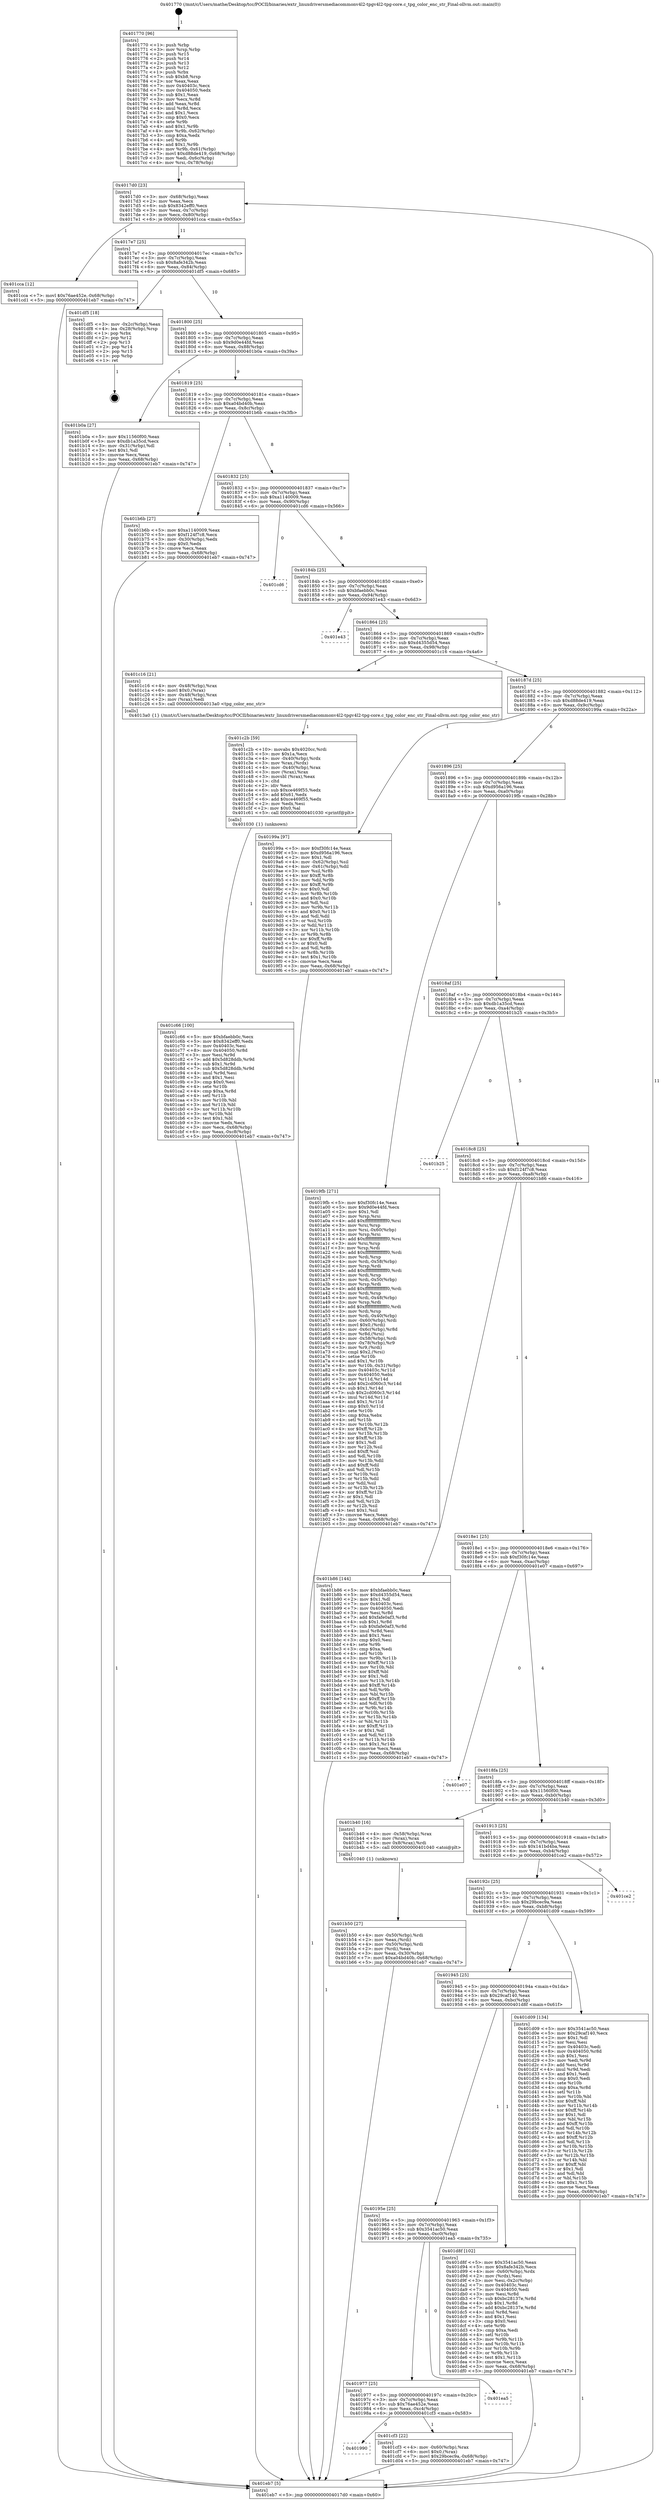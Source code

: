 digraph "0x401770" {
  label = "0x401770 (/mnt/c/Users/mathe/Desktop/tcc/POCII/binaries/extr_linuxdriversmediacommonv4l2-tpgv4l2-tpg-core.c_tpg_color_enc_str_Final-ollvm.out::main(0))"
  labelloc = "t"
  node[shape=record]

  Entry [label="",width=0.3,height=0.3,shape=circle,fillcolor=black,style=filled]
  "0x4017d0" [label="{
     0x4017d0 [23]\l
     | [instrs]\l
     &nbsp;&nbsp;0x4017d0 \<+3\>: mov -0x68(%rbp),%eax\l
     &nbsp;&nbsp;0x4017d3 \<+2\>: mov %eax,%ecx\l
     &nbsp;&nbsp;0x4017d5 \<+6\>: sub $0x8342eff0,%ecx\l
     &nbsp;&nbsp;0x4017db \<+3\>: mov %eax,-0x7c(%rbp)\l
     &nbsp;&nbsp;0x4017de \<+3\>: mov %ecx,-0x80(%rbp)\l
     &nbsp;&nbsp;0x4017e1 \<+6\>: je 0000000000401cca \<main+0x55a\>\l
  }"]
  "0x401cca" [label="{
     0x401cca [12]\l
     | [instrs]\l
     &nbsp;&nbsp;0x401cca \<+7\>: movl $0x76ae452e,-0x68(%rbp)\l
     &nbsp;&nbsp;0x401cd1 \<+5\>: jmp 0000000000401eb7 \<main+0x747\>\l
  }"]
  "0x4017e7" [label="{
     0x4017e7 [25]\l
     | [instrs]\l
     &nbsp;&nbsp;0x4017e7 \<+5\>: jmp 00000000004017ec \<main+0x7c\>\l
     &nbsp;&nbsp;0x4017ec \<+3\>: mov -0x7c(%rbp),%eax\l
     &nbsp;&nbsp;0x4017ef \<+5\>: sub $0x8afe342b,%eax\l
     &nbsp;&nbsp;0x4017f4 \<+6\>: mov %eax,-0x84(%rbp)\l
     &nbsp;&nbsp;0x4017fa \<+6\>: je 0000000000401df5 \<main+0x685\>\l
  }"]
  Exit [label="",width=0.3,height=0.3,shape=circle,fillcolor=black,style=filled,peripheries=2]
  "0x401df5" [label="{
     0x401df5 [18]\l
     | [instrs]\l
     &nbsp;&nbsp;0x401df5 \<+3\>: mov -0x2c(%rbp),%eax\l
     &nbsp;&nbsp;0x401df8 \<+4\>: lea -0x28(%rbp),%rsp\l
     &nbsp;&nbsp;0x401dfc \<+1\>: pop %rbx\l
     &nbsp;&nbsp;0x401dfd \<+2\>: pop %r12\l
     &nbsp;&nbsp;0x401dff \<+2\>: pop %r13\l
     &nbsp;&nbsp;0x401e01 \<+2\>: pop %r14\l
     &nbsp;&nbsp;0x401e03 \<+2\>: pop %r15\l
     &nbsp;&nbsp;0x401e05 \<+1\>: pop %rbp\l
     &nbsp;&nbsp;0x401e06 \<+1\>: ret\l
  }"]
  "0x401800" [label="{
     0x401800 [25]\l
     | [instrs]\l
     &nbsp;&nbsp;0x401800 \<+5\>: jmp 0000000000401805 \<main+0x95\>\l
     &nbsp;&nbsp;0x401805 \<+3\>: mov -0x7c(%rbp),%eax\l
     &nbsp;&nbsp;0x401808 \<+5\>: sub $0x9d0e44fd,%eax\l
     &nbsp;&nbsp;0x40180d \<+6\>: mov %eax,-0x88(%rbp)\l
     &nbsp;&nbsp;0x401813 \<+6\>: je 0000000000401b0a \<main+0x39a\>\l
  }"]
  "0x401990" [label="{
     0x401990\l
  }", style=dashed]
  "0x401b0a" [label="{
     0x401b0a [27]\l
     | [instrs]\l
     &nbsp;&nbsp;0x401b0a \<+5\>: mov $0x11560f00,%eax\l
     &nbsp;&nbsp;0x401b0f \<+5\>: mov $0xdb1a35cd,%ecx\l
     &nbsp;&nbsp;0x401b14 \<+3\>: mov -0x31(%rbp),%dl\l
     &nbsp;&nbsp;0x401b17 \<+3\>: test $0x1,%dl\l
     &nbsp;&nbsp;0x401b1a \<+3\>: cmovne %ecx,%eax\l
     &nbsp;&nbsp;0x401b1d \<+3\>: mov %eax,-0x68(%rbp)\l
     &nbsp;&nbsp;0x401b20 \<+5\>: jmp 0000000000401eb7 \<main+0x747\>\l
  }"]
  "0x401819" [label="{
     0x401819 [25]\l
     | [instrs]\l
     &nbsp;&nbsp;0x401819 \<+5\>: jmp 000000000040181e \<main+0xae\>\l
     &nbsp;&nbsp;0x40181e \<+3\>: mov -0x7c(%rbp),%eax\l
     &nbsp;&nbsp;0x401821 \<+5\>: sub $0xa04bd40b,%eax\l
     &nbsp;&nbsp;0x401826 \<+6\>: mov %eax,-0x8c(%rbp)\l
     &nbsp;&nbsp;0x40182c \<+6\>: je 0000000000401b6b \<main+0x3fb\>\l
  }"]
  "0x401cf3" [label="{
     0x401cf3 [22]\l
     | [instrs]\l
     &nbsp;&nbsp;0x401cf3 \<+4\>: mov -0x60(%rbp),%rax\l
     &nbsp;&nbsp;0x401cf7 \<+6\>: movl $0x0,(%rax)\l
     &nbsp;&nbsp;0x401cfd \<+7\>: movl $0x29bcec9a,-0x68(%rbp)\l
     &nbsp;&nbsp;0x401d04 \<+5\>: jmp 0000000000401eb7 \<main+0x747\>\l
  }"]
  "0x401b6b" [label="{
     0x401b6b [27]\l
     | [instrs]\l
     &nbsp;&nbsp;0x401b6b \<+5\>: mov $0xa1140009,%eax\l
     &nbsp;&nbsp;0x401b70 \<+5\>: mov $0xf124f7c8,%ecx\l
     &nbsp;&nbsp;0x401b75 \<+3\>: mov -0x30(%rbp),%edx\l
     &nbsp;&nbsp;0x401b78 \<+3\>: cmp $0x0,%edx\l
     &nbsp;&nbsp;0x401b7b \<+3\>: cmove %ecx,%eax\l
     &nbsp;&nbsp;0x401b7e \<+3\>: mov %eax,-0x68(%rbp)\l
     &nbsp;&nbsp;0x401b81 \<+5\>: jmp 0000000000401eb7 \<main+0x747\>\l
  }"]
  "0x401832" [label="{
     0x401832 [25]\l
     | [instrs]\l
     &nbsp;&nbsp;0x401832 \<+5\>: jmp 0000000000401837 \<main+0xc7\>\l
     &nbsp;&nbsp;0x401837 \<+3\>: mov -0x7c(%rbp),%eax\l
     &nbsp;&nbsp;0x40183a \<+5\>: sub $0xa1140009,%eax\l
     &nbsp;&nbsp;0x40183f \<+6\>: mov %eax,-0x90(%rbp)\l
     &nbsp;&nbsp;0x401845 \<+6\>: je 0000000000401cd6 \<main+0x566\>\l
  }"]
  "0x401977" [label="{
     0x401977 [25]\l
     | [instrs]\l
     &nbsp;&nbsp;0x401977 \<+5\>: jmp 000000000040197c \<main+0x20c\>\l
     &nbsp;&nbsp;0x40197c \<+3\>: mov -0x7c(%rbp),%eax\l
     &nbsp;&nbsp;0x40197f \<+5\>: sub $0x76ae452e,%eax\l
     &nbsp;&nbsp;0x401984 \<+6\>: mov %eax,-0xc4(%rbp)\l
     &nbsp;&nbsp;0x40198a \<+6\>: je 0000000000401cf3 \<main+0x583\>\l
  }"]
  "0x401cd6" [label="{
     0x401cd6\l
  }", style=dashed]
  "0x40184b" [label="{
     0x40184b [25]\l
     | [instrs]\l
     &nbsp;&nbsp;0x40184b \<+5\>: jmp 0000000000401850 \<main+0xe0\>\l
     &nbsp;&nbsp;0x401850 \<+3\>: mov -0x7c(%rbp),%eax\l
     &nbsp;&nbsp;0x401853 \<+5\>: sub $0xbfaebb0c,%eax\l
     &nbsp;&nbsp;0x401858 \<+6\>: mov %eax,-0x94(%rbp)\l
     &nbsp;&nbsp;0x40185e \<+6\>: je 0000000000401e43 \<main+0x6d3\>\l
  }"]
  "0x401ea5" [label="{
     0x401ea5\l
  }", style=dashed]
  "0x401e43" [label="{
     0x401e43\l
  }", style=dashed]
  "0x401864" [label="{
     0x401864 [25]\l
     | [instrs]\l
     &nbsp;&nbsp;0x401864 \<+5\>: jmp 0000000000401869 \<main+0xf9\>\l
     &nbsp;&nbsp;0x401869 \<+3\>: mov -0x7c(%rbp),%eax\l
     &nbsp;&nbsp;0x40186c \<+5\>: sub $0xd4355d54,%eax\l
     &nbsp;&nbsp;0x401871 \<+6\>: mov %eax,-0x98(%rbp)\l
     &nbsp;&nbsp;0x401877 \<+6\>: je 0000000000401c16 \<main+0x4a6\>\l
  }"]
  "0x40195e" [label="{
     0x40195e [25]\l
     | [instrs]\l
     &nbsp;&nbsp;0x40195e \<+5\>: jmp 0000000000401963 \<main+0x1f3\>\l
     &nbsp;&nbsp;0x401963 \<+3\>: mov -0x7c(%rbp),%eax\l
     &nbsp;&nbsp;0x401966 \<+5\>: sub $0x3541ac50,%eax\l
     &nbsp;&nbsp;0x40196b \<+6\>: mov %eax,-0xc0(%rbp)\l
     &nbsp;&nbsp;0x401971 \<+6\>: je 0000000000401ea5 \<main+0x735\>\l
  }"]
  "0x401c16" [label="{
     0x401c16 [21]\l
     | [instrs]\l
     &nbsp;&nbsp;0x401c16 \<+4\>: mov -0x48(%rbp),%rax\l
     &nbsp;&nbsp;0x401c1a \<+6\>: movl $0x0,(%rax)\l
     &nbsp;&nbsp;0x401c20 \<+4\>: mov -0x48(%rbp),%rax\l
     &nbsp;&nbsp;0x401c24 \<+2\>: mov (%rax),%edi\l
     &nbsp;&nbsp;0x401c26 \<+5\>: call 00000000004013a0 \<tpg_color_enc_str\>\l
     | [calls]\l
     &nbsp;&nbsp;0x4013a0 \{1\} (/mnt/c/Users/mathe/Desktop/tcc/POCII/binaries/extr_linuxdriversmediacommonv4l2-tpgv4l2-tpg-core.c_tpg_color_enc_str_Final-ollvm.out::tpg_color_enc_str)\l
  }"]
  "0x40187d" [label="{
     0x40187d [25]\l
     | [instrs]\l
     &nbsp;&nbsp;0x40187d \<+5\>: jmp 0000000000401882 \<main+0x112\>\l
     &nbsp;&nbsp;0x401882 \<+3\>: mov -0x7c(%rbp),%eax\l
     &nbsp;&nbsp;0x401885 \<+5\>: sub $0xd88de419,%eax\l
     &nbsp;&nbsp;0x40188a \<+6\>: mov %eax,-0x9c(%rbp)\l
     &nbsp;&nbsp;0x401890 \<+6\>: je 000000000040199a \<main+0x22a\>\l
  }"]
  "0x401d8f" [label="{
     0x401d8f [102]\l
     | [instrs]\l
     &nbsp;&nbsp;0x401d8f \<+5\>: mov $0x3541ac50,%eax\l
     &nbsp;&nbsp;0x401d94 \<+5\>: mov $0x8afe342b,%ecx\l
     &nbsp;&nbsp;0x401d99 \<+4\>: mov -0x60(%rbp),%rdx\l
     &nbsp;&nbsp;0x401d9d \<+2\>: mov (%rdx),%esi\l
     &nbsp;&nbsp;0x401d9f \<+3\>: mov %esi,-0x2c(%rbp)\l
     &nbsp;&nbsp;0x401da2 \<+7\>: mov 0x40403c,%esi\l
     &nbsp;&nbsp;0x401da9 \<+7\>: mov 0x404050,%edi\l
     &nbsp;&nbsp;0x401db0 \<+3\>: mov %esi,%r8d\l
     &nbsp;&nbsp;0x401db3 \<+7\>: sub $0xbc28137e,%r8d\l
     &nbsp;&nbsp;0x401dba \<+4\>: sub $0x1,%r8d\l
     &nbsp;&nbsp;0x401dbe \<+7\>: add $0xbc28137e,%r8d\l
     &nbsp;&nbsp;0x401dc5 \<+4\>: imul %r8d,%esi\l
     &nbsp;&nbsp;0x401dc9 \<+3\>: and $0x1,%esi\l
     &nbsp;&nbsp;0x401dcc \<+3\>: cmp $0x0,%esi\l
     &nbsp;&nbsp;0x401dcf \<+4\>: sete %r9b\l
     &nbsp;&nbsp;0x401dd3 \<+3\>: cmp $0xa,%edi\l
     &nbsp;&nbsp;0x401dd6 \<+4\>: setl %r10b\l
     &nbsp;&nbsp;0x401dda \<+3\>: mov %r9b,%r11b\l
     &nbsp;&nbsp;0x401ddd \<+3\>: and %r10b,%r11b\l
     &nbsp;&nbsp;0x401de0 \<+3\>: xor %r10b,%r9b\l
     &nbsp;&nbsp;0x401de3 \<+3\>: or %r9b,%r11b\l
     &nbsp;&nbsp;0x401de6 \<+4\>: test $0x1,%r11b\l
     &nbsp;&nbsp;0x401dea \<+3\>: cmovne %ecx,%eax\l
     &nbsp;&nbsp;0x401ded \<+3\>: mov %eax,-0x68(%rbp)\l
     &nbsp;&nbsp;0x401df0 \<+5\>: jmp 0000000000401eb7 \<main+0x747\>\l
  }"]
  "0x40199a" [label="{
     0x40199a [97]\l
     | [instrs]\l
     &nbsp;&nbsp;0x40199a \<+5\>: mov $0xf30fc14e,%eax\l
     &nbsp;&nbsp;0x40199f \<+5\>: mov $0xd956a196,%ecx\l
     &nbsp;&nbsp;0x4019a4 \<+2\>: mov $0x1,%dl\l
     &nbsp;&nbsp;0x4019a6 \<+4\>: mov -0x62(%rbp),%sil\l
     &nbsp;&nbsp;0x4019aa \<+4\>: mov -0x61(%rbp),%dil\l
     &nbsp;&nbsp;0x4019ae \<+3\>: mov %sil,%r8b\l
     &nbsp;&nbsp;0x4019b1 \<+4\>: xor $0xff,%r8b\l
     &nbsp;&nbsp;0x4019b5 \<+3\>: mov %dil,%r9b\l
     &nbsp;&nbsp;0x4019b8 \<+4\>: xor $0xff,%r9b\l
     &nbsp;&nbsp;0x4019bc \<+3\>: xor $0x0,%dl\l
     &nbsp;&nbsp;0x4019bf \<+3\>: mov %r8b,%r10b\l
     &nbsp;&nbsp;0x4019c2 \<+4\>: and $0x0,%r10b\l
     &nbsp;&nbsp;0x4019c6 \<+3\>: and %dl,%sil\l
     &nbsp;&nbsp;0x4019c9 \<+3\>: mov %r9b,%r11b\l
     &nbsp;&nbsp;0x4019cc \<+4\>: and $0x0,%r11b\l
     &nbsp;&nbsp;0x4019d0 \<+3\>: and %dl,%dil\l
     &nbsp;&nbsp;0x4019d3 \<+3\>: or %sil,%r10b\l
     &nbsp;&nbsp;0x4019d6 \<+3\>: or %dil,%r11b\l
     &nbsp;&nbsp;0x4019d9 \<+3\>: xor %r11b,%r10b\l
     &nbsp;&nbsp;0x4019dc \<+3\>: or %r9b,%r8b\l
     &nbsp;&nbsp;0x4019df \<+4\>: xor $0xff,%r8b\l
     &nbsp;&nbsp;0x4019e3 \<+3\>: or $0x0,%dl\l
     &nbsp;&nbsp;0x4019e6 \<+3\>: and %dl,%r8b\l
     &nbsp;&nbsp;0x4019e9 \<+3\>: or %r8b,%r10b\l
     &nbsp;&nbsp;0x4019ec \<+4\>: test $0x1,%r10b\l
     &nbsp;&nbsp;0x4019f0 \<+3\>: cmovne %ecx,%eax\l
     &nbsp;&nbsp;0x4019f3 \<+3\>: mov %eax,-0x68(%rbp)\l
     &nbsp;&nbsp;0x4019f6 \<+5\>: jmp 0000000000401eb7 \<main+0x747\>\l
  }"]
  "0x401896" [label="{
     0x401896 [25]\l
     | [instrs]\l
     &nbsp;&nbsp;0x401896 \<+5\>: jmp 000000000040189b \<main+0x12b\>\l
     &nbsp;&nbsp;0x40189b \<+3\>: mov -0x7c(%rbp),%eax\l
     &nbsp;&nbsp;0x40189e \<+5\>: sub $0xd956a196,%eax\l
     &nbsp;&nbsp;0x4018a3 \<+6\>: mov %eax,-0xa0(%rbp)\l
     &nbsp;&nbsp;0x4018a9 \<+6\>: je 00000000004019fb \<main+0x28b\>\l
  }"]
  "0x401eb7" [label="{
     0x401eb7 [5]\l
     | [instrs]\l
     &nbsp;&nbsp;0x401eb7 \<+5\>: jmp 00000000004017d0 \<main+0x60\>\l
  }"]
  "0x401770" [label="{
     0x401770 [96]\l
     | [instrs]\l
     &nbsp;&nbsp;0x401770 \<+1\>: push %rbp\l
     &nbsp;&nbsp;0x401771 \<+3\>: mov %rsp,%rbp\l
     &nbsp;&nbsp;0x401774 \<+2\>: push %r15\l
     &nbsp;&nbsp;0x401776 \<+2\>: push %r14\l
     &nbsp;&nbsp;0x401778 \<+2\>: push %r13\l
     &nbsp;&nbsp;0x40177a \<+2\>: push %r12\l
     &nbsp;&nbsp;0x40177c \<+1\>: push %rbx\l
     &nbsp;&nbsp;0x40177d \<+7\>: sub $0xb8,%rsp\l
     &nbsp;&nbsp;0x401784 \<+2\>: xor %eax,%eax\l
     &nbsp;&nbsp;0x401786 \<+7\>: mov 0x40403c,%ecx\l
     &nbsp;&nbsp;0x40178d \<+7\>: mov 0x404050,%edx\l
     &nbsp;&nbsp;0x401794 \<+3\>: sub $0x1,%eax\l
     &nbsp;&nbsp;0x401797 \<+3\>: mov %ecx,%r8d\l
     &nbsp;&nbsp;0x40179a \<+3\>: add %eax,%r8d\l
     &nbsp;&nbsp;0x40179d \<+4\>: imul %r8d,%ecx\l
     &nbsp;&nbsp;0x4017a1 \<+3\>: and $0x1,%ecx\l
     &nbsp;&nbsp;0x4017a4 \<+3\>: cmp $0x0,%ecx\l
     &nbsp;&nbsp;0x4017a7 \<+4\>: sete %r9b\l
     &nbsp;&nbsp;0x4017ab \<+4\>: and $0x1,%r9b\l
     &nbsp;&nbsp;0x4017af \<+4\>: mov %r9b,-0x62(%rbp)\l
     &nbsp;&nbsp;0x4017b3 \<+3\>: cmp $0xa,%edx\l
     &nbsp;&nbsp;0x4017b6 \<+4\>: setl %r9b\l
     &nbsp;&nbsp;0x4017ba \<+4\>: and $0x1,%r9b\l
     &nbsp;&nbsp;0x4017be \<+4\>: mov %r9b,-0x61(%rbp)\l
     &nbsp;&nbsp;0x4017c2 \<+7\>: movl $0xd88de419,-0x68(%rbp)\l
     &nbsp;&nbsp;0x4017c9 \<+3\>: mov %edi,-0x6c(%rbp)\l
     &nbsp;&nbsp;0x4017cc \<+4\>: mov %rsi,-0x78(%rbp)\l
  }"]
  "0x401945" [label="{
     0x401945 [25]\l
     | [instrs]\l
     &nbsp;&nbsp;0x401945 \<+5\>: jmp 000000000040194a \<main+0x1da\>\l
     &nbsp;&nbsp;0x40194a \<+3\>: mov -0x7c(%rbp),%eax\l
     &nbsp;&nbsp;0x40194d \<+5\>: sub $0x29caf140,%eax\l
     &nbsp;&nbsp;0x401952 \<+6\>: mov %eax,-0xbc(%rbp)\l
     &nbsp;&nbsp;0x401958 \<+6\>: je 0000000000401d8f \<main+0x61f\>\l
  }"]
  "0x4019fb" [label="{
     0x4019fb [271]\l
     | [instrs]\l
     &nbsp;&nbsp;0x4019fb \<+5\>: mov $0xf30fc14e,%eax\l
     &nbsp;&nbsp;0x401a00 \<+5\>: mov $0x9d0e44fd,%ecx\l
     &nbsp;&nbsp;0x401a05 \<+2\>: mov $0x1,%dl\l
     &nbsp;&nbsp;0x401a07 \<+3\>: mov %rsp,%rsi\l
     &nbsp;&nbsp;0x401a0a \<+4\>: add $0xfffffffffffffff0,%rsi\l
     &nbsp;&nbsp;0x401a0e \<+3\>: mov %rsi,%rsp\l
     &nbsp;&nbsp;0x401a11 \<+4\>: mov %rsi,-0x60(%rbp)\l
     &nbsp;&nbsp;0x401a15 \<+3\>: mov %rsp,%rsi\l
     &nbsp;&nbsp;0x401a18 \<+4\>: add $0xfffffffffffffff0,%rsi\l
     &nbsp;&nbsp;0x401a1c \<+3\>: mov %rsi,%rsp\l
     &nbsp;&nbsp;0x401a1f \<+3\>: mov %rsp,%rdi\l
     &nbsp;&nbsp;0x401a22 \<+4\>: add $0xfffffffffffffff0,%rdi\l
     &nbsp;&nbsp;0x401a26 \<+3\>: mov %rdi,%rsp\l
     &nbsp;&nbsp;0x401a29 \<+4\>: mov %rdi,-0x58(%rbp)\l
     &nbsp;&nbsp;0x401a2d \<+3\>: mov %rsp,%rdi\l
     &nbsp;&nbsp;0x401a30 \<+4\>: add $0xfffffffffffffff0,%rdi\l
     &nbsp;&nbsp;0x401a34 \<+3\>: mov %rdi,%rsp\l
     &nbsp;&nbsp;0x401a37 \<+4\>: mov %rdi,-0x50(%rbp)\l
     &nbsp;&nbsp;0x401a3b \<+3\>: mov %rsp,%rdi\l
     &nbsp;&nbsp;0x401a3e \<+4\>: add $0xfffffffffffffff0,%rdi\l
     &nbsp;&nbsp;0x401a42 \<+3\>: mov %rdi,%rsp\l
     &nbsp;&nbsp;0x401a45 \<+4\>: mov %rdi,-0x48(%rbp)\l
     &nbsp;&nbsp;0x401a49 \<+3\>: mov %rsp,%rdi\l
     &nbsp;&nbsp;0x401a4c \<+4\>: add $0xfffffffffffffff0,%rdi\l
     &nbsp;&nbsp;0x401a50 \<+3\>: mov %rdi,%rsp\l
     &nbsp;&nbsp;0x401a53 \<+4\>: mov %rdi,-0x40(%rbp)\l
     &nbsp;&nbsp;0x401a57 \<+4\>: mov -0x60(%rbp),%rdi\l
     &nbsp;&nbsp;0x401a5b \<+6\>: movl $0x0,(%rdi)\l
     &nbsp;&nbsp;0x401a61 \<+4\>: mov -0x6c(%rbp),%r8d\l
     &nbsp;&nbsp;0x401a65 \<+3\>: mov %r8d,(%rsi)\l
     &nbsp;&nbsp;0x401a68 \<+4\>: mov -0x58(%rbp),%rdi\l
     &nbsp;&nbsp;0x401a6c \<+4\>: mov -0x78(%rbp),%r9\l
     &nbsp;&nbsp;0x401a70 \<+3\>: mov %r9,(%rdi)\l
     &nbsp;&nbsp;0x401a73 \<+3\>: cmpl $0x2,(%rsi)\l
     &nbsp;&nbsp;0x401a76 \<+4\>: setne %r10b\l
     &nbsp;&nbsp;0x401a7a \<+4\>: and $0x1,%r10b\l
     &nbsp;&nbsp;0x401a7e \<+4\>: mov %r10b,-0x31(%rbp)\l
     &nbsp;&nbsp;0x401a82 \<+8\>: mov 0x40403c,%r11d\l
     &nbsp;&nbsp;0x401a8a \<+7\>: mov 0x404050,%ebx\l
     &nbsp;&nbsp;0x401a91 \<+3\>: mov %r11d,%r14d\l
     &nbsp;&nbsp;0x401a94 \<+7\>: add $0x2cd060c3,%r14d\l
     &nbsp;&nbsp;0x401a9b \<+4\>: sub $0x1,%r14d\l
     &nbsp;&nbsp;0x401a9f \<+7\>: sub $0x2cd060c3,%r14d\l
     &nbsp;&nbsp;0x401aa6 \<+4\>: imul %r14d,%r11d\l
     &nbsp;&nbsp;0x401aaa \<+4\>: and $0x1,%r11d\l
     &nbsp;&nbsp;0x401aae \<+4\>: cmp $0x0,%r11d\l
     &nbsp;&nbsp;0x401ab2 \<+4\>: sete %r10b\l
     &nbsp;&nbsp;0x401ab6 \<+3\>: cmp $0xa,%ebx\l
     &nbsp;&nbsp;0x401ab9 \<+4\>: setl %r15b\l
     &nbsp;&nbsp;0x401abd \<+3\>: mov %r10b,%r12b\l
     &nbsp;&nbsp;0x401ac0 \<+4\>: xor $0xff,%r12b\l
     &nbsp;&nbsp;0x401ac4 \<+3\>: mov %r15b,%r13b\l
     &nbsp;&nbsp;0x401ac7 \<+4\>: xor $0xff,%r13b\l
     &nbsp;&nbsp;0x401acb \<+3\>: xor $0x1,%dl\l
     &nbsp;&nbsp;0x401ace \<+3\>: mov %r12b,%sil\l
     &nbsp;&nbsp;0x401ad1 \<+4\>: and $0xff,%sil\l
     &nbsp;&nbsp;0x401ad5 \<+3\>: and %dl,%r10b\l
     &nbsp;&nbsp;0x401ad8 \<+3\>: mov %r13b,%dil\l
     &nbsp;&nbsp;0x401adb \<+4\>: and $0xff,%dil\l
     &nbsp;&nbsp;0x401adf \<+3\>: and %dl,%r15b\l
     &nbsp;&nbsp;0x401ae2 \<+3\>: or %r10b,%sil\l
     &nbsp;&nbsp;0x401ae5 \<+3\>: or %r15b,%dil\l
     &nbsp;&nbsp;0x401ae8 \<+3\>: xor %dil,%sil\l
     &nbsp;&nbsp;0x401aeb \<+3\>: or %r13b,%r12b\l
     &nbsp;&nbsp;0x401aee \<+4\>: xor $0xff,%r12b\l
     &nbsp;&nbsp;0x401af2 \<+3\>: or $0x1,%dl\l
     &nbsp;&nbsp;0x401af5 \<+3\>: and %dl,%r12b\l
     &nbsp;&nbsp;0x401af8 \<+3\>: or %r12b,%sil\l
     &nbsp;&nbsp;0x401afb \<+4\>: test $0x1,%sil\l
     &nbsp;&nbsp;0x401aff \<+3\>: cmovne %ecx,%eax\l
     &nbsp;&nbsp;0x401b02 \<+3\>: mov %eax,-0x68(%rbp)\l
     &nbsp;&nbsp;0x401b05 \<+5\>: jmp 0000000000401eb7 \<main+0x747\>\l
  }"]
  "0x4018af" [label="{
     0x4018af [25]\l
     | [instrs]\l
     &nbsp;&nbsp;0x4018af \<+5\>: jmp 00000000004018b4 \<main+0x144\>\l
     &nbsp;&nbsp;0x4018b4 \<+3\>: mov -0x7c(%rbp),%eax\l
     &nbsp;&nbsp;0x4018b7 \<+5\>: sub $0xdb1a35cd,%eax\l
     &nbsp;&nbsp;0x4018bc \<+6\>: mov %eax,-0xa4(%rbp)\l
     &nbsp;&nbsp;0x4018c2 \<+6\>: je 0000000000401b25 \<main+0x3b5\>\l
  }"]
  "0x401d09" [label="{
     0x401d09 [134]\l
     | [instrs]\l
     &nbsp;&nbsp;0x401d09 \<+5\>: mov $0x3541ac50,%eax\l
     &nbsp;&nbsp;0x401d0e \<+5\>: mov $0x29caf140,%ecx\l
     &nbsp;&nbsp;0x401d13 \<+2\>: mov $0x1,%dl\l
     &nbsp;&nbsp;0x401d15 \<+2\>: xor %esi,%esi\l
     &nbsp;&nbsp;0x401d17 \<+7\>: mov 0x40403c,%edi\l
     &nbsp;&nbsp;0x401d1e \<+8\>: mov 0x404050,%r8d\l
     &nbsp;&nbsp;0x401d26 \<+3\>: sub $0x1,%esi\l
     &nbsp;&nbsp;0x401d29 \<+3\>: mov %edi,%r9d\l
     &nbsp;&nbsp;0x401d2c \<+3\>: add %esi,%r9d\l
     &nbsp;&nbsp;0x401d2f \<+4\>: imul %r9d,%edi\l
     &nbsp;&nbsp;0x401d33 \<+3\>: and $0x1,%edi\l
     &nbsp;&nbsp;0x401d36 \<+3\>: cmp $0x0,%edi\l
     &nbsp;&nbsp;0x401d39 \<+4\>: sete %r10b\l
     &nbsp;&nbsp;0x401d3d \<+4\>: cmp $0xa,%r8d\l
     &nbsp;&nbsp;0x401d41 \<+4\>: setl %r11b\l
     &nbsp;&nbsp;0x401d45 \<+3\>: mov %r10b,%bl\l
     &nbsp;&nbsp;0x401d48 \<+3\>: xor $0xff,%bl\l
     &nbsp;&nbsp;0x401d4b \<+3\>: mov %r11b,%r14b\l
     &nbsp;&nbsp;0x401d4e \<+4\>: xor $0xff,%r14b\l
     &nbsp;&nbsp;0x401d52 \<+3\>: xor $0x1,%dl\l
     &nbsp;&nbsp;0x401d55 \<+3\>: mov %bl,%r15b\l
     &nbsp;&nbsp;0x401d58 \<+4\>: and $0xff,%r15b\l
     &nbsp;&nbsp;0x401d5c \<+3\>: and %dl,%r10b\l
     &nbsp;&nbsp;0x401d5f \<+3\>: mov %r14b,%r12b\l
     &nbsp;&nbsp;0x401d62 \<+4\>: and $0xff,%r12b\l
     &nbsp;&nbsp;0x401d66 \<+3\>: and %dl,%r11b\l
     &nbsp;&nbsp;0x401d69 \<+3\>: or %r10b,%r15b\l
     &nbsp;&nbsp;0x401d6c \<+3\>: or %r11b,%r12b\l
     &nbsp;&nbsp;0x401d6f \<+3\>: xor %r12b,%r15b\l
     &nbsp;&nbsp;0x401d72 \<+3\>: or %r14b,%bl\l
     &nbsp;&nbsp;0x401d75 \<+3\>: xor $0xff,%bl\l
     &nbsp;&nbsp;0x401d78 \<+3\>: or $0x1,%dl\l
     &nbsp;&nbsp;0x401d7b \<+2\>: and %dl,%bl\l
     &nbsp;&nbsp;0x401d7d \<+3\>: or %bl,%r15b\l
     &nbsp;&nbsp;0x401d80 \<+4\>: test $0x1,%r15b\l
     &nbsp;&nbsp;0x401d84 \<+3\>: cmovne %ecx,%eax\l
     &nbsp;&nbsp;0x401d87 \<+3\>: mov %eax,-0x68(%rbp)\l
     &nbsp;&nbsp;0x401d8a \<+5\>: jmp 0000000000401eb7 \<main+0x747\>\l
  }"]
  "0x40192c" [label="{
     0x40192c [25]\l
     | [instrs]\l
     &nbsp;&nbsp;0x40192c \<+5\>: jmp 0000000000401931 \<main+0x1c1\>\l
     &nbsp;&nbsp;0x401931 \<+3\>: mov -0x7c(%rbp),%eax\l
     &nbsp;&nbsp;0x401934 \<+5\>: sub $0x29bcec9a,%eax\l
     &nbsp;&nbsp;0x401939 \<+6\>: mov %eax,-0xb8(%rbp)\l
     &nbsp;&nbsp;0x40193f \<+6\>: je 0000000000401d09 \<main+0x599\>\l
  }"]
  "0x401b25" [label="{
     0x401b25\l
  }", style=dashed]
  "0x4018c8" [label="{
     0x4018c8 [25]\l
     | [instrs]\l
     &nbsp;&nbsp;0x4018c8 \<+5\>: jmp 00000000004018cd \<main+0x15d\>\l
     &nbsp;&nbsp;0x4018cd \<+3\>: mov -0x7c(%rbp),%eax\l
     &nbsp;&nbsp;0x4018d0 \<+5\>: sub $0xf124f7c8,%eax\l
     &nbsp;&nbsp;0x4018d5 \<+6\>: mov %eax,-0xa8(%rbp)\l
     &nbsp;&nbsp;0x4018db \<+6\>: je 0000000000401b86 \<main+0x416\>\l
  }"]
  "0x401ce2" [label="{
     0x401ce2\l
  }", style=dashed]
  "0x401b86" [label="{
     0x401b86 [144]\l
     | [instrs]\l
     &nbsp;&nbsp;0x401b86 \<+5\>: mov $0xbfaebb0c,%eax\l
     &nbsp;&nbsp;0x401b8b \<+5\>: mov $0xd4355d54,%ecx\l
     &nbsp;&nbsp;0x401b90 \<+2\>: mov $0x1,%dl\l
     &nbsp;&nbsp;0x401b92 \<+7\>: mov 0x40403c,%esi\l
     &nbsp;&nbsp;0x401b99 \<+7\>: mov 0x404050,%edi\l
     &nbsp;&nbsp;0x401ba0 \<+3\>: mov %esi,%r8d\l
     &nbsp;&nbsp;0x401ba3 \<+7\>: add $0xfafe0af3,%r8d\l
     &nbsp;&nbsp;0x401baa \<+4\>: sub $0x1,%r8d\l
     &nbsp;&nbsp;0x401bae \<+7\>: sub $0xfafe0af3,%r8d\l
     &nbsp;&nbsp;0x401bb5 \<+4\>: imul %r8d,%esi\l
     &nbsp;&nbsp;0x401bb9 \<+3\>: and $0x1,%esi\l
     &nbsp;&nbsp;0x401bbc \<+3\>: cmp $0x0,%esi\l
     &nbsp;&nbsp;0x401bbf \<+4\>: sete %r9b\l
     &nbsp;&nbsp;0x401bc3 \<+3\>: cmp $0xa,%edi\l
     &nbsp;&nbsp;0x401bc6 \<+4\>: setl %r10b\l
     &nbsp;&nbsp;0x401bca \<+3\>: mov %r9b,%r11b\l
     &nbsp;&nbsp;0x401bcd \<+4\>: xor $0xff,%r11b\l
     &nbsp;&nbsp;0x401bd1 \<+3\>: mov %r10b,%bl\l
     &nbsp;&nbsp;0x401bd4 \<+3\>: xor $0xff,%bl\l
     &nbsp;&nbsp;0x401bd7 \<+3\>: xor $0x1,%dl\l
     &nbsp;&nbsp;0x401bda \<+3\>: mov %r11b,%r14b\l
     &nbsp;&nbsp;0x401bdd \<+4\>: and $0xff,%r14b\l
     &nbsp;&nbsp;0x401be1 \<+3\>: and %dl,%r9b\l
     &nbsp;&nbsp;0x401be4 \<+3\>: mov %bl,%r15b\l
     &nbsp;&nbsp;0x401be7 \<+4\>: and $0xff,%r15b\l
     &nbsp;&nbsp;0x401beb \<+3\>: and %dl,%r10b\l
     &nbsp;&nbsp;0x401bee \<+3\>: or %r9b,%r14b\l
     &nbsp;&nbsp;0x401bf1 \<+3\>: or %r10b,%r15b\l
     &nbsp;&nbsp;0x401bf4 \<+3\>: xor %r15b,%r14b\l
     &nbsp;&nbsp;0x401bf7 \<+3\>: or %bl,%r11b\l
     &nbsp;&nbsp;0x401bfa \<+4\>: xor $0xff,%r11b\l
     &nbsp;&nbsp;0x401bfe \<+3\>: or $0x1,%dl\l
     &nbsp;&nbsp;0x401c01 \<+3\>: and %dl,%r11b\l
     &nbsp;&nbsp;0x401c04 \<+3\>: or %r11b,%r14b\l
     &nbsp;&nbsp;0x401c07 \<+4\>: test $0x1,%r14b\l
     &nbsp;&nbsp;0x401c0b \<+3\>: cmovne %ecx,%eax\l
     &nbsp;&nbsp;0x401c0e \<+3\>: mov %eax,-0x68(%rbp)\l
     &nbsp;&nbsp;0x401c11 \<+5\>: jmp 0000000000401eb7 \<main+0x747\>\l
  }"]
  "0x4018e1" [label="{
     0x4018e1 [25]\l
     | [instrs]\l
     &nbsp;&nbsp;0x4018e1 \<+5\>: jmp 00000000004018e6 \<main+0x176\>\l
     &nbsp;&nbsp;0x4018e6 \<+3\>: mov -0x7c(%rbp),%eax\l
     &nbsp;&nbsp;0x4018e9 \<+5\>: sub $0xf30fc14e,%eax\l
     &nbsp;&nbsp;0x4018ee \<+6\>: mov %eax,-0xac(%rbp)\l
     &nbsp;&nbsp;0x4018f4 \<+6\>: je 0000000000401e07 \<main+0x697\>\l
  }"]
  "0x401c66" [label="{
     0x401c66 [100]\l
     | [instrs]\l
     &nbsp;&nbsp;0x401c66 \<+5\>: mov $0xbfaebb0c,%ecx\l
     &nbsp;&nbsp;0x401c6b \<+5\>: mov $0x8342eff0,%edx\l
     &nbsp;&nbsp;0x401c70 \<+7\>: mov 0x40403c,%esi\l
     &nbsp;&nbsp;0x401c77 \<+8\>: mov 0x404050,%r8d\l
     &nbsp;&nbsp;0x401c7f \<+3\>: mov %esi,%r9d\l
     &nbsp;&nbsp;0x401c82 \<+7\>: add $0x5d828ddb,%r9d\l
     &nbsp;&nbsp;0x401c89 \<+4\>: sub $0x1,%r9d\l
     &nbsp;&nbsp;0x401c8d \<+7\>: sub $0x5d828ddb,%r9d\l
     &nbsp;&nbsp;0x401c94 \<+4\>: imul %r9d,%esi\l
     &nbsp;&nbsp;0x401c98 \<+3\>: and $0x1,%esi\l
     &nbsp;&nbsp;0x401c9b \<+3\>: cmp $0x0,%esi\l
     &nbsp;&nbsp;0x401c9e \<+4\>: sete %r10b\l
     &nbsp;&nbsp;0x401ca2 \<+4\>: cmp $0xa,%r8d\l
     &nbsp;&nbsp;0x401ca6 \<+4\>: setl %r11b\l
     &nbsp;&nbsp;0x401caa \<+3\>: mov %r10b,%bl\l
     &nbsp;&nbsp;0x401cad \<+3\>: and %r11b,%bl\l
     &nbsp;&nbsp;0x401cb0 \<+3\>: xor %r11b,%r10b\l
     &nbsp;&nbsp;0x401cb3 \<+3\>: or %r10b,%bl\l
     &nbsp;&nbsp;0x401cb6 \<+3\>: test $0x1,%bl\l
     &nbsp;&nbsp;0x401cb9 \<+3\>: cmovne %edx,%ecx\l
     &nbsp;&nbsp;0x401cbc \<+3\>: mov %ecx,-0x68(%rbp)\l
     &nbsp;&nbsp;0x401cbf \<+6\>: mov %eax,-0xc8(%rbp)\l
     &nbsp;&nbsp;0x401cc5 \<+5\>: jmp 0000000000401eb7 \<main+0x747\>\l
  }"]
  "0x401e07" [label="{
     0x401e07\l
  }", style=dashed]
  "0x4018fa" [label="{
     0x4018fa [25]\l
     | [instrs]\l
     &nbsp;&nbsp;0x4018fa \<+5\>: jmp 00000000004018ff \<main+0x18f\>\l
     &nbsp;&nbsp;0x4018ff \<+3\>: mov -0x7c(%rbp),%eax\l
     &nbsp;&nbsp;0x401902 \<+5\>: sub $0x11560f00,%eax\l
     &nbsp;&nbsp;0x401907 \<+6\>: mov %eax,-0xb0(%rbp)\l
     &nbsp;&nbsp;0x40190d \<+6\>: je 0000000000401b40 \<main+0x3d0\>\l
  }"]
  "0x401c2b" [label="{
     0x401c2b [59]\l
     | [instrs]\l
     &nbsp;&nbsp;0x401c2b \<+10\>: movabs $0x4020cc,%rdi\l
     &nbsp;&nbsp;0x401c35 \<+5\>: mov $0x1a,%ecx\l
     &nbsp;&nbsp;0x401c3a \<+4\>: mov -0x40(%rbp),%rdx\l
     &nbsp;&nbsp;0x401c3e \<+3\>: mov %rax,(%rdx)\l
     &nbsp;&nbsp;0x401c41 \<+4\>: mov -0x40(%rbp),%rax\l
     &nbsp;&nbsp;0x401c45 \<+3\>: mov (%rax),%rax\l
     &nbsp;&nbsp;0x401c48 \<+3\>: movsbl (%rax),%eax\l
     &nbsp;&nbsp;0x401c4b \<+1\>: cltd\l
     &nbsp;&nbsp;0x401c4c \<+2\>: idiv %ecx\l
     &nbsp;&nbsp;0x401c4e \<+6\>: sub $0xce469f55,%edx\l
     &nbsp;&nbsp;0x401c54 \<+3\>: add $0x61,%edx\l
     &nbsp;&nbsp;0x401c57 \<+6\>: add $0xce469f55,%edx\l
     &nbsp;&nbsp;0x401c5d \<+2\>: mov %edx,%esi\l
     &nbsp;&nbsp;0x401c5f \<+2\>: mov $0x0,%al\l
     &nbsp;&nbsp;0x401c61 \<+5\>: call 0000000000401030 \<printf@plt\>\l
     | [calls]\l
     &nbsp;&nbsp;0x401030 \{1\} (unknown)\l
  }"]
  "0x401b40" [label="{
     0x401b40 [16]\l
     | [instrs]\l
     &nbsp;&nbsp;0x401b40 \<+4\>: mov -0x58(%rbp),%rax\l
     &nbsp;&nbsp;0x401b44 \<+3\>: mov (%rax),%rax\l
     &nbsp;&nbsp;0x401b47 \<+4\>: mov 0x8(%rax),%rdi\l
     &nbsp;&nbsp;0x401b4b \<+5\>: call 0000000000401040 \<atoi@plt\>\l
     | [calls]\l
     &nbsp;&nbsp;0x401040 \{1\} (unknown)\l
  }"]
  "0x401913" [label="{
     0x401913 [25]\l
     | [instrs]\l
     &nbsp;&nbsp;0x401913 \<+5\>: jmp 0000000000401918 \<main+0x1a8\>\l
     &nbsp;&nbsp;0x401918 \<+3\>: mov -0x7c(%rbp),%eax\l
     &nbsp;&nbsp;0x40191b \<+5\>: sub $0x141bd4ba,%eax\l
     &nbsp;&nbsp;0x401920 \<+6\>: mov %eax,-0xb4(%rbp)\l
     &nbsp;&nbsp;0x401926 \<+6\>: je 0000000000401ce2 \<main+0x572\>\l
  }"]
  "0x401b50" [label="{
     0x401b50 [27]\l
     | [instrs]\l
     &nbsp;&nbsp;0x401b50 \<+4\>: mov -0x50(%rbp),%rdi\l
     &nbsp;&nbsp;0x401b54 \<+2\>: mov %eax,(%rdi)\l
     &nbsp;&nbsp;0x401b56 \<+4\>: mov -0x50(%rbp),%rdi\l
     &nbsp;&nbsp;0x401b5a \<+2\>: mov (%rdi),%eax\l
     &nbsp;&nbsp;0x401b5c \<+3\>: mov %eax,-0x30(%rbp)\l
     &nbsp;&nbsp;0x401b5f \<+7\>: movl $0xa04bd40b,-0x68(%rbp)\l
     &nbsp;&nbsp;0x401b66 \<+5\>: jmp 0000000000401eb7 \<main+0x747\>\l
  }"]
  Entry -> "0x401770" [label=" 1"]
  "0x4017d0" -> "0x401cca" [label=" 1"]
  "0x4017d0" -> "0x4017e7" [label=" 11"]
  "0x401df5" -> Exit [label=" 1"]
  "0x4017e7" -> "0x401df5" [label=" 1"]
  "0x4017e7" -> "0x401800" [label=" 10"]
  "0x401d8f" -> "0x401eb7" [label=" 1"]
  "0x401800" -> "0x401b0a" [label=" 1"]
  "0x401800" -> "0x401819" [label=" 9"]
  "0x401d09" -> "0x401eb7" [label=" 1"]
  "0x401819" -> "0x401b6b" [label=" 1"]
  "0x401819" -> "0x401832" [label=" 8"]
  "0x401cf3" -> "0x401eb7" [label=" 1"]
  "0x401832" -> "0x401cd6" [label=" 0"]
  "0x401832" -> "0x40184b" [label=" 8"]
  "0x401977" -> "0x401cf3" [label=" 1"]
  "0x40184b" -> "0x401e43" [label=" 0"]
  "0x40184b" -> "0x401864" [label=" 8"]
  "0x401977" -> "0x401990" [label=" 0"]
  "0x401864" -> "0x401c16" [label=" 1"]
  "0x401864" -> "0x40187d" [label=" 7"]
  "0x40195e" -> "0x401ea5" [label=" 0"]
  "0x40187d" -> "0x40199a" [label=" 1"]
  "0x40187d" -> "0x401896" [label=" 6"]
  "0x40199a" -> "0x401eb7" [label=" 1"]
  "0x401770" -> "0x4017d0" [label=" 1"]
  "0x401eb7" -> "0x4017d0" [label=" 11"]
  "0x40195e" -> "0x401977" [label=" 1"]
  "0x401896" -> "0x4019fb" [label=" 1"]
  "0x401896" -> "0x4018af" [label=" 5"]
  "0x401945" -> "0x401d8f" [label=" 1"]
  "0x4019fb" -> "0x401eb7" [label=" 1"]
  "0x401b0a" -> "0x401eb7" [label=" 1"]
  "0x401945" -> "0x40195e" [label=" 1"]
  "0x4018af" -> "0x401b25" [label=" 0"]
  "0x4018af" -> "0x4018c8" [label=" 5"]
  "0x40192c" -> "0x401d09" [label=" 1"]
  "0x4018c8" -> "0x401b86" [label=" 1"]
  "0x4018c8" -> "0x4018e1" [label=" 4"]
  "0x40192c" -> "0x401945" [label=" 2"]
  "0x4018e1" -> "0x401e07" [label=" 0"]
  "0x4018e1" -> "0x4018fa" [label=" 4"]
  "0x401913" -> "0x401ce2" [label=" 0"]
  "0x4018fa" -> "0x401b40" [label=" 1"]
  "0x4018fa" -> "0x401913" [label=" 3"]
  "0x401b40" -> "0x401b50" [label=" 1"]
  "0x401b50" -> "0x401eb7" [label=" 1"]
  "0x401b6b" -> "0x401eb7" [label=" 1"]
  "0x401b86" -> "0x401eb7" [label=" 1"]
  "0x401c16" -> "0x401c2b" [label=" 1"]
  "0x401c2b" -> "0x401c66" [label=" 1"]
  "0x401c66" -> "0x401eb7" [label=" 1"]
  "0x401cca" -> "0x401eb7" [label=" 1"]
  "0x401913" -> "0x40192c" [label=" 3"]
}
